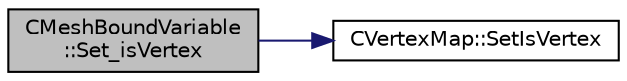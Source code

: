 digraph "CMeshBoundVariable::Set_isVertex"
{
 // LATEX_PDF_SIZE
  edge [fontname="Helvetica",fontsize="10",labelfontname="Helvetica",labelfontsize="10"];
  node [fontname="Helvetica",fontsize="10",shape=record];
  rankdir="LR";
  Node1 [label="CMeshBoundVariable\l::Set_isVertex",height=0.2,width=0.4,color="black", fillcolor="grey75", style="filled", fontcolor="black",tooltip="Set whether a node is on the boundary."];
  Node1 -> Node2 [color="midnightblue",fontsize="10",style="solid",fontname="Helvetica"];
  Node2 [label="CVertexMap::SetIsVertex",height=0.2,width=0.4,color="black", fillcolor="white", style="filled",URL="$classCVertexMap.html#a8bdb008951837b3c0db763ec36828f69",tooltip="Set the vertex status of a point."];
}
